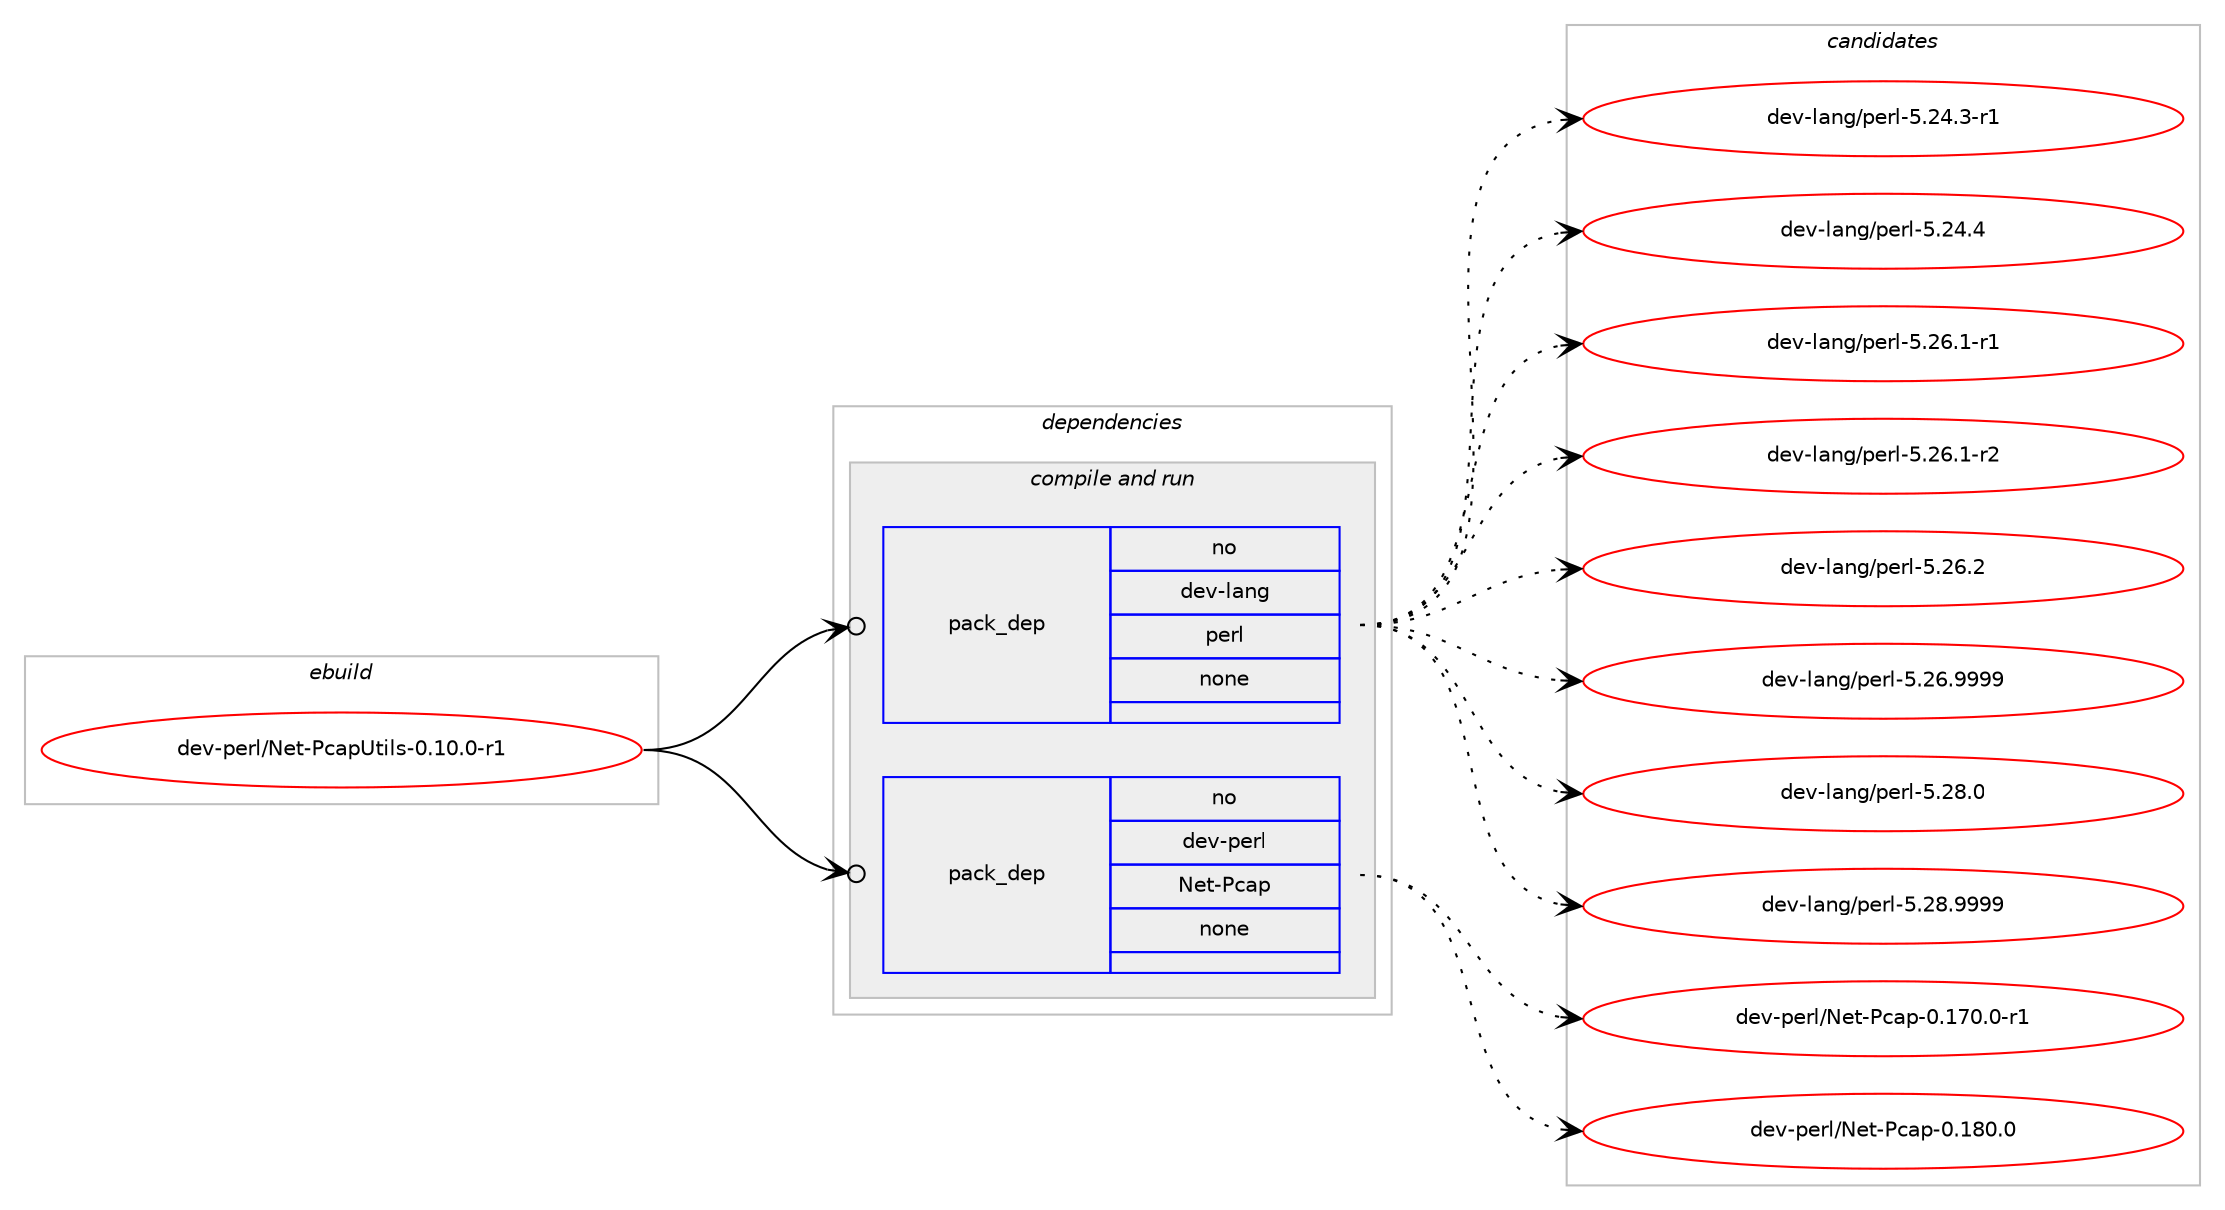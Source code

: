 digraph prolog {

# *************
# Graph options
# *************

newrank=true;
concentrate=true;
compound=true;
graph [rankdir=LR,fontname=Helvetica,fontsize=10,ranksep=1.5];#, ranksep=2.5, nodesep=0.2];
edge  [arrowhead=vee];
node  [fontname=Helvetica,fontsize=10];

# **********
# The ebuild
# **********

subgraph cluster_leftcol {
color=gray;
rank=same;
label=<<i>ebuild</i>>;
id [label="dev-perl/Net-PcapUtils-0.10.0-r1", color=red, width=4, href="../dev-perl/Net-PcapUtils-0.10.0-r1.svg"];
}

# ****************
# The dependencies
# ****************

subgraph cluster_midcol {
color=gray;
label=<<i>dependencies</i>>;
subgraph cluster_compile {
fillcolor="#eeeeee";
style=filled;
label=<<i>compile</i>>;
}
subgraph cluster_compileandrun {
fillcolor="#eeeeee";
style=filled;
label=<<i>compile and run</i>>;
subgraph pack994678 {
dependency1386319 [label=<<TABLE BORDER="0" CELLBORDER="1" CELLSPACING="0" CELLPADDING="4" WIDTH="220"><TR><TD ROWSPAN="6" CELLPADDING="30">pack_dep</TD></TR><TR><TD WIDTH="110">no</TD></TR><TR><TD>dev-lang</TD></TR><TR><TD>perl</TD></TR><TR><TD>none</TD></TR><TR><TD></TD></TR></TABLE>>, shape=none, color=blue];
}
id:e -> dependency1386319:w [weight=20,style="solid",arrowhead="odotvee"];
subgraph pack994679 {
dependency1386320 [label=<<TABLE BORDER="0" CELLBORDER="1" CELLSPACING="0" CELLPADDING="4" WIDTH="220"><TR><TD ROWSPAN="6" CELLPADDING="30">pack_dep</TD></TR><TR><TD WIDTH="110">no</TD></TR><TR><TD>dev-perl</TD></TR><TR><TD>Net-Pcap</TD></TR><TR><TD>none</TD></TR><TR><TD></TD></TR></TABLE>>, shape=none, color=blue];
}
id:e -> dependency1386320:w [weight=20,style="solid",arrowhead="odotvee"];
}
subgraph cluster_run {
fillcolor="#eeeeee";
style=filled;
label=<<i>run</i>>;
}
}

# **************
# The candidates
# **************

subgraph cluster_choices {
rank=same;
color=gray;
label=<<i>candidates</i>>;

subgraph choice994678 {
color=black;
nodesep=1;
choice100101118451089711010347112101114108455346505246514511449 [label="dev-lang/perl-5.24.3-r1", color=red, width=4,href="../dev-lang/perl-5.24.3-r1.svg"];
choice10010111845108971101034711210111410845534650524652 [label="dev-lang/perl-5.24.4", color=red, width=4,href="../dev-lang/perl-5.24.4.svg"];
choice100101118451089711010347112101114108455346505446494511449 [label="dev-lang/perl-5.26.1-r1", color=red, width=4,href="../dev-lang/perl-5.26.1-r1.svg"];
choice100101118451089711010347112101114108455346505446494511450 [label="dev-lang/perl-5.26.1-r2", color=red, width=4,href="../dev-lang/perl-5.26.1-r2.svg"];
choice10010111845108971101034711210111410845534650544650 [label="dev-lang/perl-5.26.2", color=red, width=4,href="../dev-lang/perl-5.26.2.svg"];
choice10010111845108971101034711210111410845534650544657575757 [label="dev-lang/perl-5.26.9999", color=red, width=4,href="../dev-lang/perl-5.26.9999.svg"];
choice10010111845108971101034711210111410845534650564648 [label="dev-lang/perl-5.28.0", color=red, width=4,href="../dev-lang/perl-5.28.0.svg"];
choice10010111845108971101034711210111410845534650564657575757 [label="dev-lang/perl-5.28.9999", color=red, width=4,href="../dev-lang/perl-5.28.9999.svg"];
dependency1386319:e -> choice100101118451089711010347112101114108455346505246514511449:w [style=dotted,weight="100"];
dependency1386319:e -> choice10010111845108971101034711210111410845534650524652:w [style=dotted,weight="100"];
dependency1386319:e -> choice100101118451089711010347112101114108455346505446494511449:w [style=dotted,weight="100"];
dependency1386319:e -> choice100101118451089711010347112101114108455346505446494511450:w [style=dotted,weight="100"];
dependency1386319:e -> choice10010111845108971101034711210111410845534650544650:w [style=dotted,weight="100"];
dependency1386319:e -> choice10010111845108971101034711210111410845534650544657575757:w [style=dotted,weight="100"];
dependency1386319:e -> choice10010111845108971101034711210111410845534650564648:w [style=dotted,weight="100"];
dependency1386319:e -> choice10010111845108971101034711210111410845534650564657575757:w [style=dotted,weight="100"];
}
subgraph choice994679 {
color=black;
nodesep=1;
choice1001011184511210111410847781011164580999711245484649554846484511449 [label="dev-perl/Net-Pcap-0.170.0-r1", color=red, width=4,href="../dev-perl/Net-Pcap-0.170.0-r1.svg"];
choice100101118451121011141084778101116458099971124548464956484648 [label="dev-perl/Net-Pcap-0.180.0", color=red, width=4,href="../dev-perl/Net-Pcap-0.180.0.svg"];
dependency1386320:e -> choice1001011184511210111410847781011164580999711245484649554846484511449:w [style=dotted,weight="100"];
dependency1386320:e -> choice100101118451121011141084778101116458099971124548464956484648:w [style=dotted,weight="100"];
}
}

}
